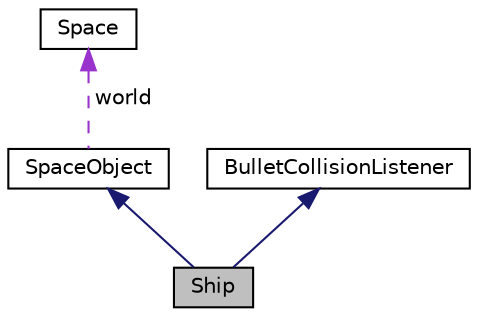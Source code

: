 digraph "Ship"
{
  edge [fontname="Helvetica",fontsize="10",labelfontname="Helvetica",labelfontsize="10"];
  node [fontname="Helvetica",fontsize="10",shape=record];
  Node3 [label="Ship",height=0.2,width=0.4,color="black", fillcolor="grey75", style="filled", fontcolor="black"];
  Node4 -> Node3 [dir="back",color="midnightblue",fontsize="10",style="solid",fontname="Helvetica"];
  Node4 [label="SpaceObject",height=0.2,width=0.4,color="black", fillcolor="white", style="filled",URL="$class_space_object.html"];
  Node5 -> Node4 [dir="back",color="darkorchid3",fontsize="10",style="dashed",label=" world" ,fontname="Helvetica"];
  Node5 [label="Space",height=0.2,width=0.4,color="black", fillcolor="white", style="filled",URL="$class_space.html"];
  Node6 -> Node3 [dir="back",color="midnightblue",fontsize="10",style="solid",fontname="Helvetica"];
  Node6 [label="BulletCollisionListener",height=0.2,width=0.4,color="black", fillcolor="white", style="filled",URL="$class_bullet_collision_listener.html"];
}
